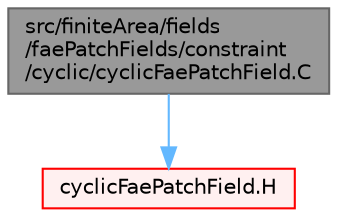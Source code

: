 digraph "src/finiteArea/fields/faePatchFields/constraint/cyclic/cyclicFaePatchField.C"
{
 // LATEX_PDF_SIZE
  bgcolor="transparent";
  edge [fontname=Helvetica,fontsize=10,labelfontname=Helvetica,labelfontsize=10];
  node [fontname=Helvetica,fontsize=10,shape=box,height=0.2,width=0.4];
  Node1 [id="Node000001",label="src/finiteArea/fields\l/faePatchFields/constraint\l/cyclic/cyclicFaePatchField.C",height=0.2,width=0.4,color="gray40", fillcolor="grey60", style="filled", fontcolor="black",tooltip=" "];
  Node1 -> Node2 [id="edge1_Node000001_Node000002",color="steelblue1",style="solid",tooltip=" "];
  Node2 [id="Node000002",label="cyclicFaePatchField.H",height=0.2,width=0.4,color="red", fillcolor="#FFF0F0", style="filled",URL="$cyclicFaePatchField_8H.html",tooltip=" "];
}
